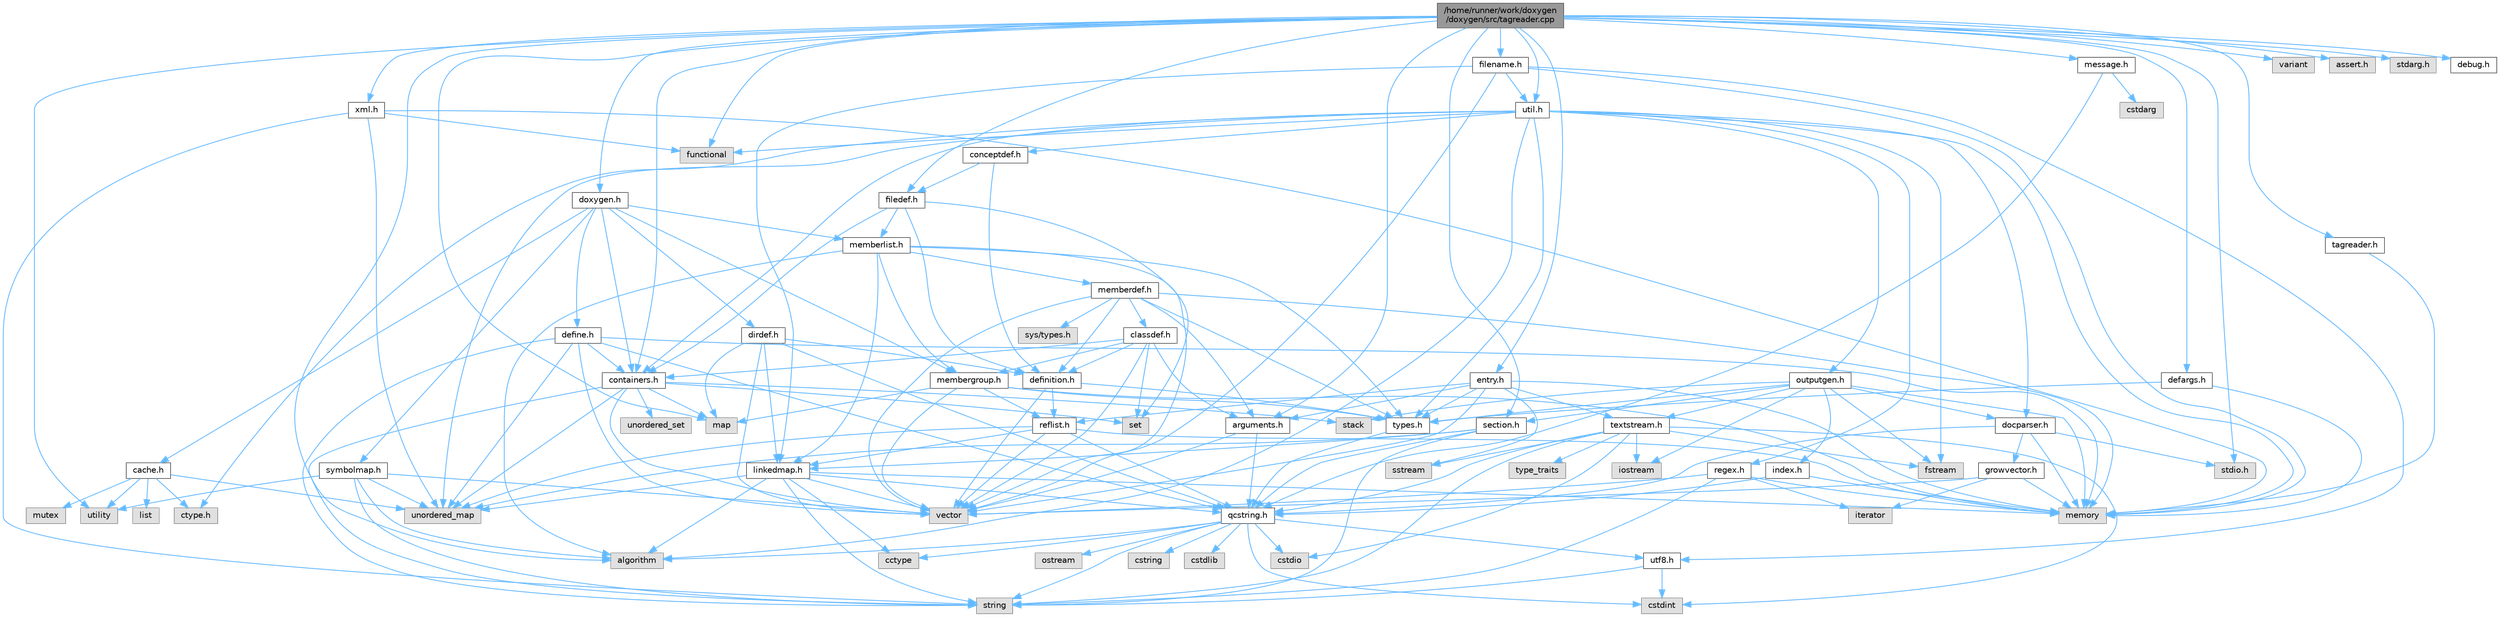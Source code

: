 digraph "/home/runner/work/doxygen/doxygen/src/tagreader.cpp"
{
 // INTERACTIVE_SVG=YES
 // LATEX_PDF_SIZE
  bgcolor="transparent";
  edge [fontname=Helvetica,fontsize=10,labelfontname=Helvetica,labelfontsize=10];
  node [fontname=Helvetica,fontsize=10,shape=box,height=0.2,width=0.4];
  Node1 [label="/home/runner/work/doxygen\l/doxygen/src/tagreader.cpp",height=0.2,width=0.4,color="gray40", fillcolor="grey60", style="filled", fontcolor="black",tooltip=" "];
  Node1 -> Node2 [color="steelblue1",style="solid"];
  Node2 [label="tagreader.h",height=0.2,width=0.4,color="grey40", fillcolor="white", style="filled",URL="$d5/d61/tagreader_8h.html",tooltip=" "];
  Node2 -> Node3 [color="steelblue1",style="solid"];
  Node3 [label="memory",height=0.2,width=0.4,color="grey60", fillcolor="#E0E0E0", style="filled",tooltip=" "];
  Node1 -> Node4 [color="steelblue1",style="solid"];
  Node4 [label="map",height=0.2,width=0.4,color="grey60", fillcolor="#E0E0E0", style="filled",tooltip=" "];
  Node1 -> Node5 [color="steelblue1",style="solid"];
  Node5 [label="functional",height=0.2,width=0.4,color="grey60", fillcolor="#E0E0E0", style="filled",tooltip=" "];
  Node1 -> Node6 [color="steelblue1",style="solid"];
  Node6 [label="utility",height=0.2,width=0.4,color="grey60", fillcolor="#E0E0E0", style="filled",tooltip=" "];
  Node1 -> Node7 [color="steelblue1",style="solid"];
  Node7 [label="algorithm",height=0.2,width=0.4,color="grey60", fillcolor="#E0E0E0", style="filled",tooltip=" "];
  Node1 -> Node8 [color="steelblue1",style="solid"];
  Node8 [label="variant",height=0.2,width=0.4,color="grey60", fillcolor="#E0E0E0", style="filled",tooltip=" "];
  Node1 -> Node9 [color="steelblue1",style="solid"];
  Node9 [label="assert.h",height=0.2,width=0.4,color="grey60", fillcolor="#E0E0E0", style="filled",tooltip=" "];
  Node1 -> Node10 [color="steelblue1",style="solid"];
  Node10 [label="stdio.h",height=0.2,width=0.4,color="grey60", fillcolor="#E0E0E0", style="filled",tooltip=" "];
  Node1 -> Node11 [color="steelblue1",style="solid"];
  Node11 [label="stdarg.h",height=0.2,width=0.4,color="grey60", fillcolor="#E0E0E0", style="filled",tooltip=" "];
  Node1 -> Node12 [color="steelblue1",style="solid"];
  Node12 [label="xml.h",height=0.2,width=0.4,color="grey40", fillcolor="white", style="filled",URL="$d0/d62/xml_8h.html",tooltip=" "];
  Node12 -> Node3 [color="steelblue1",style="solid"];
  Node12 -> Node5 [color="steelblue1",style="solid"];
  Node12 -> Node13 [color="steelblue1",style="solid"];
  Node13 [label="string",height=0.2,width=0.4,color="grey60", fillcolor="#E0E0E0", style="filled",tooltip=" "];
  Node12 -> Node14 [color="steelblue1",style="solid"];
  Node14 [label="unordered_map",height=0.2,width=0.4,color="grey60", fillcolor="#E0E0E0", style="filled",tooltip=" "];
  Node1 -> Node15 [color="steelblue1",style="solid"];
  Node15 [label="entry.h",height=0.2,width=0.4,color="grey40", fillcolor="white", style="filled",URL="$d1/dc6/entry_8h.html",tooltip=" "];
  Node15 -> Node16 [color="steelblue1",style="solid"];
  Node16 [label="vector",height=0.2,width=0.4,color="grey60", fillcolor="#E0E0E0", style="filled",tooltip=" "];
  Node15 -> Node3 [color="steelblue1",style="solid"];
  Node15 -> Node17 [color="steelblue1",style="solid"];
  Node17 [label="sstream",height=0.2,width=0.4,color="grey60", fillcolor="#E0E0E0", style="filled",tooltip=" "];
  Node15 -> Node18 [color="steelblue1",style="solid"];
  Node18 [label="types.h",height=0.2,width=0.4,color="grey40", fillcolor="white", style="filled",URL="$d9/d49/types_8h.html",tooltip="This file contains a number of basic enums and types."];
  Node18 -> Node19 [color="steelblue1",style="solid"];
  Node19 [label="qcstring.h",height=0.2,width=0.4,color="grey40", fillcolor="white", style="filled",URL="$d7/d5c/qcstring_8h.html",tooltip=" "];
  Node19 -> Node13 [color="steelblue1",style="solid"];
  Node19 -> Node7 [color="steelblue1",style="solid"];
  Node19 -> Node20 [color="steelblue1",style="solid"];
  Node20 [label="cctype",height=0.2,width=0.4,color="grey60", fillcolor="#E0E0E0", style="filled",tooltip=" "];
  Node19 -> Node21 [color="steelblue1",style="solid"];
  Node21 [label="cstring",height=0.2,width=0.4,color="grey60", fillcolor="#E0E0E0", style="filled",tooltip=" "];
  Node19 -> Node22 [color="steelblue1",style="solid"];
  Node22 [label="cstdio",height=0.2,width=0.4,color="grey60", fillcolor="#E0E0E0", style="filled",tooltip=" "];
  Node19 -> Node23 [color="steelblue1",style="solid"];
  Node23 [label="cstdlib",height=0.2,width=0.4,color="grey60", fillcolor="#E0E0E0", style="filled",tooltip=" "];
  Node19 -> Node24 [color="steelblue1",style="solid"];
  Node24 [label="cstdint",height=0.2,width=0.4,color="grey60", fillcolor="#E0E0E0", style="filled",tooltip=" "];
  Node19 -> Node25 [color="steelblue1",style="solid"];
  Node25 [label="ostream",height=0.2,width=0.4,color="grey60", fillcolor="#E0E0E0", style="filled",tooltip=" "];
  Node19 -> Node26 [color="steelblue1",style="solid"];
  Node26 [label="utf8.h",height=0.2,width=0.4,color="grey40", fillcolor="white", style="filled",URL="$db/d7c/utf8_8h.html",tooltip="Various UTF8 related helper functions."];
  Node26 -> Node24 [color="steelblue1",style="solid"];
  Node26 -> Node13 [color="steelblue1",style="solid"];
  Node15 -> Node27 [color="steelblue1",style="solid"];
  Node27 [label="arguments.h",height=0.2,width=0.4,color="grey40", fillcolor="white", style="filled",URL="$df/d9b/arguments_8h.html",tooltip=" "];
  Node27 -> Node16 [color="steelblue1",style="solid"];
  Node27 -> Node19 [color="steelblue1",style="solid"];
  Node15 -> Node28 [color="steelblue1",style="solid"];
  Node28 [label="reflist.h",height=0.2,width=0.4,color="grey40", fillcolor="white", style="filled",URL="$d1/d02/reflist_8h.html",tooltip=" "];
  Node28 -> Node16 [color="steelblue1",style="solid"];
  Node28 -> Node14 [color="steelblue1",style="solid"];
  Node28 -> Node3 [color="steelblue1",style="solid"];
  Node28 -> Node19 [color="steelblue1",style="solid"];
  Node28 -> Node29 [color="steelblue1",style="solid"];
  Node29 [label="linkedmap.h",height=0.2,width=0.4,color="grey40", fillcolor="white", style="filled",URL="$da/de1/linkedmap_8h.html",tooltip=" "];
  Node29 -> Node14 [color="steelblue1",style="solid"];
  Node29 -> Node16 [color="steelblue1",style="solid"];
  Node29 -> Node3 [color="steelblue1",style="solid"];
  Node29 -> Node13 [color="steelblue1",style="solid"];
  Node29 -> Node7 [color="steelblue1",style="solid"];
  Node29 -> Node20 [color="steelblue1",style="solid"];
  Node29 -> Node19 [color="steelblue1",style="solid"];
  Node15 -> Node30 [color="steelblue1",style="solid"];
  Node30 [label="textstream.h",height=0.2,width=0.4,color="grey40", fillcolor="white", style="filled",URL="$d4/d7d/textstream_8h.html",tooltip=" "];
  Node30 -> Node13 [color="steelblue1",style="solid"];
  Node30 -> Node31 [color="steelblue1",style="solid"];
  Node31 [label="iostream",height=0.2,width=0.4,color="grey60", fillcolor="#E0E0E0", style="filled",tooltip=" "];
  Node30 -> Node17 [color="steelblue1",style="solid"];
  Node30 -> Node24 [color="steelblue1",style="solid"];
  Node30 -> Node22 [color="steelblue1",style="solid"];
  Node30 -> Node32 [color="steelblue1",style="solid"];
  Node32 [label="fstream",height=0.2,width=0.4,color="grey60", fillcolor="#E0E0E0", style="filled",tooltip=" "];
  Node30 -> Node33 [color="steelblue1",style="solid"];
  Node33 [label="type_traits",height=0.2,width=0.4,color="grey60", fillcolor="#E0E0E0", style="filled",tooltip=" "];
  Node30 -> Node19 [color="steelblue1",style="solid"];
  Node1 -> Node34 [color="steelblue1",style="solid"];
  Node34 [label="doxygen.h",height=0.2,width=0.4,color="grey40", fillcolor="white", style="filled",URL="$d1/da1/doxygen_8h.html",tooltip=" "];
  Node34 -> Node35 [color="steelblue1",style="solid"];
  Node35 [label="containers.h",height=0.2,width=0.4,color="grey40", fillcolor="white", style="filled",URL="$d5/d75/containers_8h.html",tooltip=" "];
  Node35 -> Node16 [color="steelblue1",style="solid"];
  Node35 -> Node13 [color="steelblue1",style="solid"];
  Node35 -> Node36 [color="steelblue1",style="solid"];
  Node36 [label="set",height=0.2,width=0.4,color="grey60", fillcolor="#E0E0E0", style="filled",tooltip=" "];
  Node35 -> Node4 [color="steelblue1",style="solid"];
  Node35 -> Node37 [color="steelblue1",style="solid"];
  Node37 [label="unordered_set",height=0.2,width=0.4,color="grey60", fillcolor="#E0E0E0", style="filled",tooltip=" "];
  Node35 -> Node14 [color="steelblue1",style="solid"];
  Node35 -> Node38 [color="steelblue1",style="solid"];
  Node38 [label="stack",height=0.2,width=0.4,color="grey60", fillcolor="#E0E0E0", style="filled",tooltip=" "];
  Node34 -> Node39 [color="steelblue1",style="solid"];
  Node39 [label="membergroup.h",height=0.2,width=0.4,color="grey40", fillcolor="white", style="filled",URL="$d9/d11/membergroup_8h.html",tooltip=" "];
  Node39 -> Node16 [color="steelblue1",style="solid"];
  Node39 -> Node4 [color="steelblue1",style="solid"];
  Node39 -> Node3 [color="steelblue1",style="solid"];
  Node39 -> Node18 [color="steelblue1",style="solid"];
  Node39 -> Node28 [color="steelblue1",style="solid"];
  Node34 -> Node40 [color="steelblue1",style="solid"];
  Node40 [label="dirdef.h",height=0.2,width=0.4,color="grey40", fillcolor="white", style="filled",URL="$d6/d15/dirdef_8h.html",tooltip=" "];
  Node40 -> Node16 [color="steelblue1",style="solid"];
  Node40 -> Node4 [color="steelblue1",style="solid"];
  Node40 -> Node19 [color="steelblue1",style="solid"];
  Node40 -> Node29 [color="steelblue1",style="solid"];
  Node40 -> Node41 [color="steelblue1",style="solid"];
  Node41 [label="definition.h",height=0.2,width=0.4,color="grey40", fillcolor="white", style="filled",URL="$df/da1/definition_8h.html",tooltip=" "];
  Node41 -> Node16 [color="steelblue1",style="solid"];
  Node41 -> Node18 [color="steelblue1",style="solid"];
  Node41 -> Node28 [color="steelblue1",style="solid"];
  Node34 -> Node42 [color="steelblue1",style="solid"];
  Node42 [label="memberlist.h",height=0.2,width=0.4,color="grey40", fillcolor="white", style="filled",URL="$dd/d78/memberlist_8h.html",tooltip=" "];
  Node42 -> Node16 [color="steelblue1",style="solid"];
  Node42 -> Node7 [color="steelblue1",style="solid"];
  Node42 -> Node43 [color="steelblue1",style="solid"];
  Node43 [label="memberdef.h",height=0.2,width=0.4,color="grey40", fillcolor="white", style="filled",URL="$d4/d46/memberdef_8h.html",tooltip=" "];
  Node43 -> Node16 [color="steelblue1",style="solid"];
  Node43 -> Node3 [color="steelblue1",style="solid"];
  Node43 -> Node44 [color="steelblue1",style="solid"];
  Node44 [label="sys/types.h",height=0.2,width=0.4,color="grey60", fillcolor="#E0E0E0", style="filled",tooltip=" "];
  Node43 -> Node18 [color="steelblue1",style="solid"];
  Node43 -> Node41 [color="steelblue1",style="solid"];
  Node43 -> Node27 [color="steelblue1",style="solid"];
  Node43 -> Node45 [color="steelblue1",style="solid"];
  Node45 [label="classdef.h",height=0.2,width=0.4,color="grey40", fillcolor="white", style="filled",URL="$d1/da6/classdef_8h.html",tooltip=" "];
  Node45 -> Node16 [color="steelblue1",style="solid"];
  Node45 -> Node36 [color="steelblue1",style="solid"];
  Node45 -> Node35 [color="steelblue1",style="solid"];
  Node45 -> Node41 [color="steelblue1",style="solid"];
  Node45 -> Node27 [color="steelblue1",style="solid"];
  Node45 -> Node39 [color="steelblue1",style="solid"];
  Node42 -> Node29 [color="steelblue1",style="solid"];
  Node42 -> Node18 [color="steelblue1",style="solid"];
  Node42 -> Node39 [color="steelblue1",style="solid"];
  Node34 -> Node46 [color="steelblue1",style="solid"];
  Node46 [label="define.h",height=0.2,width=0.4,color="grey40", fillcolor="white", style="filled",URL="$df/d67/define_8h.html",tooltip=" "];
  Node46 -> Node16 [color="steelblue1",style="solid"];
  Node46 -> Node3 [color="steelblue1",style="solid"];
  Node46 -> Node13 [color="steelblue1",style="solid"];
  Node46 -> Node14 [color="steelblue1",style="solid"];
  Node46 -> Node19 [color="steelblue1",style="solid"];
  Node46 -> Node35 [color="steelblue1",style="solid"];
  Node34 -> Node47 [color="steelblue1",style="solid"];
  Node47 [label="cache.h",height=0.2,width=0.4,color="grey40", fillcolor="white", style="filled",URL="$d3/d26/cache_8h.html",tooltip=" "];
  Node47 -> Node48 [color="steelblue1",style="solid"];
  Node48 [label="list",height=0.2,width=0.4,color="grey60", fillcolor="#E0E0E0", style="filled",tooltip=" "];
  Node47 -> Node14 [color="steelblue1",style="solid"];
  Node47 -> Node49 [color="steelblue1",style="solid"];
  Node49 [label="mutex",height=0.2,width=0.4,color="grey60", fillcolor="#E0E0E0", style="filled",tooltip=" "];
  Node47 -> Node6 [color="steelblue1",style="solid"];
  Node47 -> Node50 [color="steelblue1",style="solid"];
  Node50 [label="ctype.h",height=0.2,width=0.4,color="grey60", fillcolor="#E0E0E0", style="filled",tooltip=" "];
  Node34 -> Node51 [color="steelblue1",style="solid"];
  Node51 [label="symbolmap.h",height=0.2,width=0.4,color="grey40", fillcolor="white", style="filled",URL="$d7/ddd/symbolmap_8h.html",tooltip=" "];
  Node51 -> Node7 [color="steelblue1",style="solid"];
  Node51 -> Node14 [color="steelblue1",style="solid"];
  Node51 -> Node16 [color="steelblue1",style="solid"];
  Node51 -> Node13 [color="steelblue1",style="solid"];
  Node51 -> Node6 [color="steelblue1",style="solid"];
  Node1 -> Node52 [color="steelblue1",style="solid"];
  Node52 [label="util.h",height=0.2,width=0.4,color="grey40", fillcolor="white", style="filled",URL="$d8/d3c/util_8h.html",tooltip="A bunch of utility functions."];
  Node52 -> Node3 [color="steelblue1",style="solid"];
  Node52 -> Node14 [color="steelblue1",style="solid"];
  Node52 -> Node7 [color="steelblue1",style="solid"];
  Node52 -> Node5 [color="steelblue1",style="solid"];
  Node52 -> Node32 [color="steelblue1",style="solid"];
  Node52 -> Node50 [color="steelblue1",style="solid"];
  Node52 -> Node18 [color="steelblue1",style="solid"];
  Node52 -> Node53 [color="steelblue1",style="solid"];
  Node53 [label="docparser.h",height=0.2,width=0.4,color="grey40", fillcolor="white", style="filled",URL="$de/d9c/docparser_8h.html",tooltip=" "];
  Node53 -> Node10 [color="steelblue1",style="solid"];
  Node53 -> Node3 [color="steelblue1",style="solid"];
  Node53 -> Node19 [color="steelblue1",style="solid"];
  Node53 -> Node54 [color="steelblue1",style="solid"];
  Node54 [label="growvector.h",height=0.2,width=0.4,color="grey40", fillcolor="white", style="filled",URL="$d7/d50/growvector_8h.html",tooltip=" "];
  Node54 -> Node16 [color="steelblue1",style="solid"];
  Node54 -> Node3 [color="steelblue1",style="solid"];
  Node54 -> Node55 [color="steelblue1",style="solid"];
  Node55 [label="iterator",height=0.2,width=0.4,color="grey60", fillcolor="#E0E0E0", style="filled",tooltip=" "];
  Node52 -> Node35 [color="steelblue1",style="solid"];
  Node52 -> Node56 [color="steelblue1",style="solid"];
  Node56 [label="outputgen.h",height=0.2,width=0.4,color="grey40", fillcolor="white", style="filled",URL="$df/d06/outputgen_8h.html",tooltip=" "];
  Node56 -> Node3 [color="steelblue1",style="solid"];
  Node56 -> Node38 [color="steelblue1",style="solid"];
  Node56 -> Node31 [color="steelblue1",style="solid"];
  Node56 -> Node32 [color="steelblue1",style="solid"];
  Node56 -> Node18 [color="steelblue1",style="solid"];
  Node56 -> Node57 [color="steelblue1",style="solid"];
  Node57 [label="index.h",height=0.2,width=0.4,color="grey40", fillcolor="white", style="filled",URL="$d1/db5/index_8h.html",tooltip=" "];
  Node57 -> Node3 [color="steelblue1",style="solid"];
  Node57 -> Node19 [color="steelblue1",style="solid"];
  Node56 -> Node58 [color="steelblue1",style="solid"];
  Node58 [label="section.h",height=0.2,width=0.4,color="grey40", fillcolor="white", style="filled",URL="$d1/d2a/section_8h.html",tooltip=" "];
  Node58 -> Node13 [color="steelblue1",style="solid"];
  Node58 -> Node14 [color="steelblue1",style="solid"];
  Node58 -> Node19 [color="steelblue1",style="solid"];
  Node58 -> Node29 [color="steelblue1",style="solid"];
  Node56 -> Node30 [color="steelblue1",style="solid"];
  Node56 -> Node53 [color="steelblue1",style="solid"];
  Node52 -> Node59 [color="steelblue1",style="solid"];
  Node59 [label="regex.h",height=0.2,width=0.4,color="grey40", fillcolor="white", style="filled",URL="$d1/d21/regex_8h.html",tooltip=" "];
  Node59 -> Node3 [color="steelblue1",style="solid"];
  Node59 -> Node13 [color="steelblue1",style="solid"];
  Node59 -> Node16 [color="steelblue1",style="solid"];
  Node59 -> Node55 [color="steelblue1",style="solid"];
  Node52 -> Node60 [color="steelblue1",style="solid"];
  Node60 [label="conceptdef.h",height=0.2,width=0.4,color="grey40", fillcolor="white", style="filled",URL="$da/df1/conceptdef_8h.html",tooltip=" "];
  Node60 -> Node41 [color="steelblue1",style="solid"];
  Node60 -> Node61 [color="steelblue1",style="solid"];
  Node61 [label="filedef.h",height=0.2,width=0.4,color="grey40", fillcolor="white", style="filled",URL="$d4/d3a/filedef_8h.html",tooltip=" "];
  Node61 -> Node36 [color="steelblue1",style="solid"];
  Node61 -> Node41 [color="steelblue1",style="solid"];
  Node61 -> Node42 [color="steelblue1",style="solid"];
  Node61 -> Node35 [color="steelblue1",style="solid"];
  Node1 -> Node62 [color="steelblue1",style="solid"];
  Node62 [label="message.h",height=0.2,width=0.4,color="grey40", fillcolor="white", style="filled",URL="$d2/d0d/message_8h.html",tooltip=" "];
  Node62 -> Node63 [color="steelblue1",style="solid"];
  Node63 [label="cstdarg",height=0.2,width=0.4,color="grey60", fillcolor="#E0E0E0", style="filled",tooltip=" "];
  Node62 -> Node19 [color="steelblue1",style="solid"];
  Node1 -> Node64 [color="steelblue1",style="solid"];
  Node64 [label="defargs.h",height=0.2,width=0.4,color="grey40", fillcolor="white", style="filled",URL="$d8/d65/defargs_8h.html",tooltip=" "];
  Node64 -> Node18 [color="steelblue1",style="solid"];
  Node64 -> Node3 [color="steelblue1",style="solid"];
  Node1 -> Node27 [color="steelblue1",style="solid"];
  Node1 -> Node61 [color="steelblue1",style="solid"];
  Node1 -> Node65 [color="steelblue1",style="solid"];
  Node65 [label="filename.h",height=0.2,width=0.4,color="grey40", fillcolor="white", style="filled",URL="$dc/dd6/filename_8h.html",tooltip=" "];
  Node65 -> Node3 [color="steelblue1",style="solid"];
  Node65 -> Node16 [color="steelblue1",style="solid"];
  Node65 -> Node29 [color="steelblue1",style="solid"];
  Node65 -> Node26 [color="steelblue1",style="solid"];
  Node65 -> Node52 [color="steelblue1",style="solid"];
  Node1 -> Node58 [color="steelblue1",style="solid"];
  Node1 -> Node35 [color="steelblue1",style="solid"];
  Node1 -> Node66 [color="steelblue1",style="solid"];
  Node66 [label="debug.h",height=0.2,width=0.4,color="grey40", fillcolor="white", style="filled",URL="$db/d16/debug_8h.html",tooltip=" "];
}
